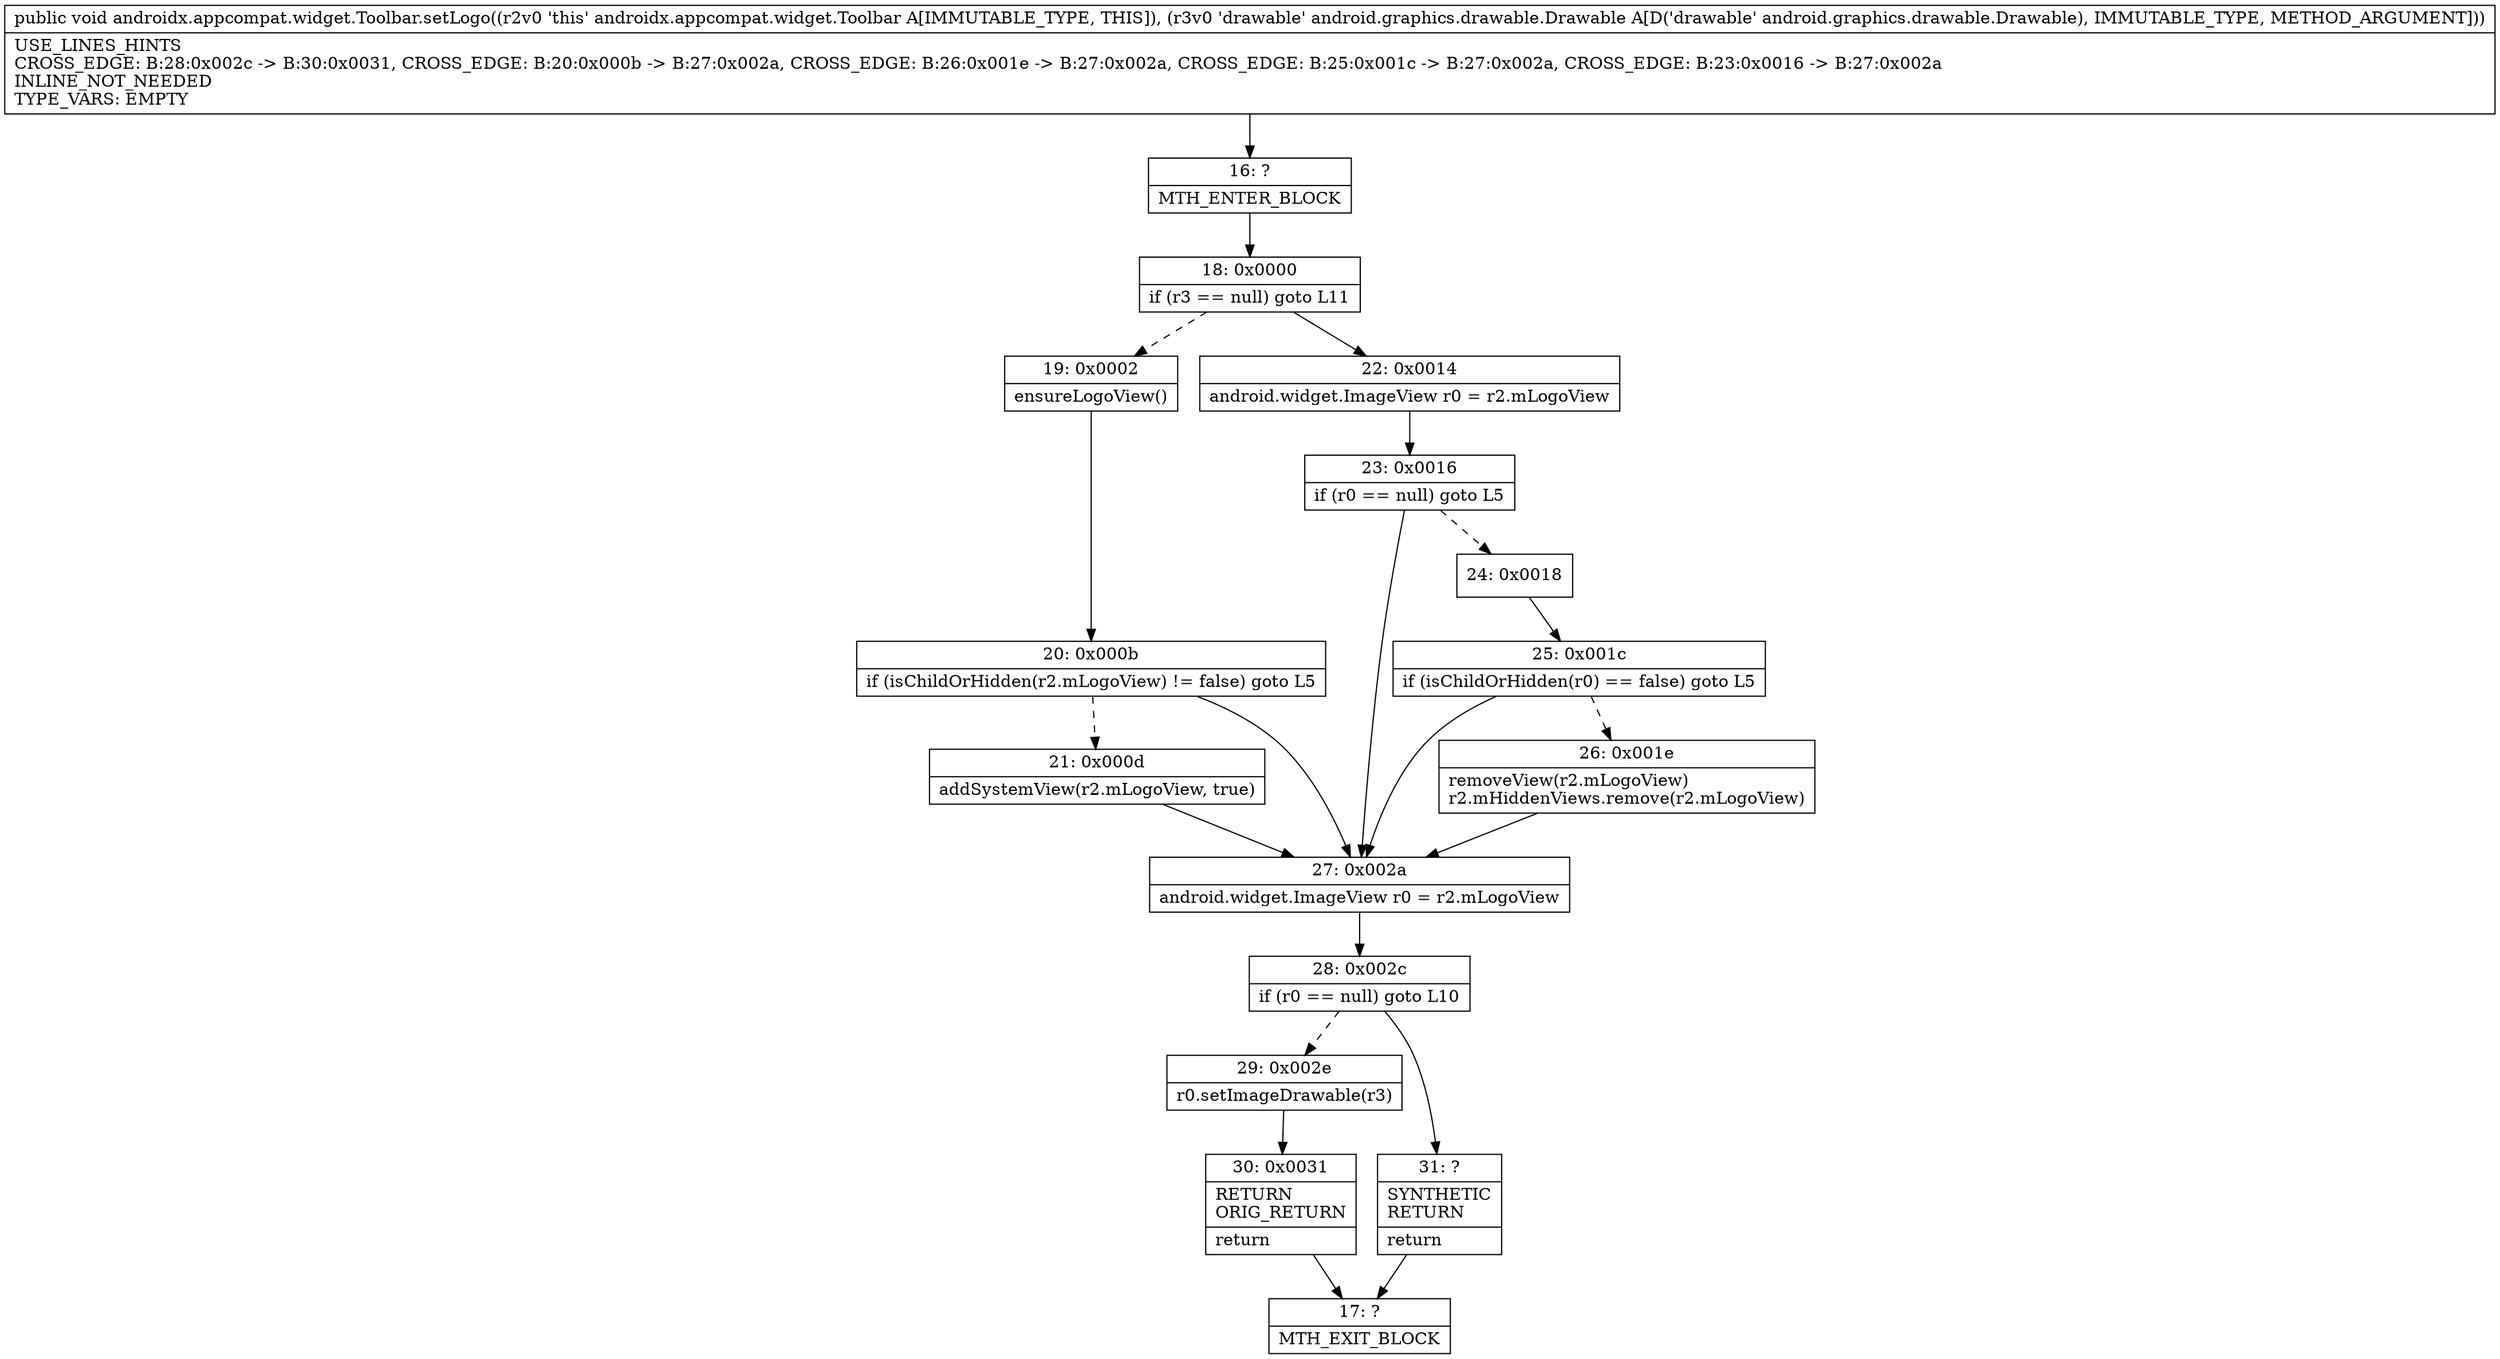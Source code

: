 digraph "CFG forandroidx.appcompat.widget.Toolbar.setLogo(Landroid\/graphics\/drawable\/Drawable;)V" {
Node_16 [shape=record,label="{16\:\ ?|MTH_ENTER_BLOCK\l}"];
Node_18 [shape=record,label="{18\:\ 0x0000|if (r3 == null) goto L11\l}"];
Node_19 [shape=record,label="{19\:\ 0x0002|ensureLogoView()\l}"];
Node_20 [shape=record,label="{20\:\ 0x000b|if (isChildOrHidden(r2.mLogoView) != false) goto L5\l}"];
Node_21 [shape=record,label="{21\:\ 0x000d|addSystemView(r2.mLogoView, true)\l}"];
Node_27 [shape=record,label="{27\:\ 0x002a|android.widget.ImageView r0 = r2.mLogoView\l}"];
Node_28 [shape=record,label="{28\:\ 0x002c|if (r0 == null) goto L10\l}"];
Node_29 [shape=record,label="{29\:\ 0x002e|r0.setImageDrawable(r3)\l}"];
Node_30 [shape=record,label="{30\:\ 0x0031|RETURN\lORIG_RETURN\l|return\l}"];
Node_17 [shape=record,label="{17\:\ ?|MTH_EXIT_BLOCK\l}"];
Node_31 [shape=record,label="{31\:\ ?|SYNTHETIC\lRETURN\l|return\l}"];
Node_22 [shape=record,label="{22\:\ 0x0014|android.widget.ImageView r0 = r2.mLogoView\l}"];
Node_23 [shape=record,label="{23\:\ 0x0016|if (r0 == null) goto L5\l}"];
Node_24 [shape=record,label="{24\:\ 0x0018}"];
Node_25 [shape=record,label="{25\:\ 0x001c|if (isChildOrHidden(r0) == false) goto L5\l}"];
Node_26 [shape=record,label="{26\:\ 0x001e|removeView(r2.mLogoView)\lr2.mHiddenViews.remove(r2.mLogoView)\l}"];
MethodNode[shape=record,label="{public void androidx.appcompat.widget.Toolbar.setLogo((r2v0 'this' androidx.appcompat.widget.Toolbar A[IMMUTABLE_TYPE, THIS]), (r3v0 'drawable' android.graphics.drawable.Drawable A[D('drawable' android.graphics.drawable.Drawable), IMMUTABLE_TYPE, METHOD_ARGUMENT]))  | USE_LINES_HINTS\lCROSS_EDGE: B:28:0x002c \-\> B:30:0x0031, CROSS_EDGE: B:20:0x000b \-\> B:27:0x002a, CROSS_EDGE: B:26:0x001e \-\> B:27:0x002a, CROSS_EDGE: B:25:0x001c \-\> B:27:0x002a, CROSS_EDGE: B:23:0x0016 \-\> B:27:0x002a\lINLINE_NOT_NEEDED\lTYPE_VARS: EMPTY\l}"];
MethodNode -> Node_16;Node_16 -> Node_18;
Node_18 -> Node_19[style=dashed];
Node_18 -> Node_22;
Node_19 -> Node_20;
Node_20 -> Node_21[style=dashed];
Node_20 -> Node_27;
Node_21 -> Node_27;
Node_27 -> Node_28;
Node_28 -> Node_29[style=dashed];
Node_28 -> Node_31;
Node_29 -> Node_30;
Node_30 -> Node_17;
Node_31 -> Node_17;
Node_22 -> Node_23;
Node_23 -> Node_24[style=dashed];
Node_23 -> Node_27;
Node_24 -> Node_25;
Node_25 -> Node_26[style=dashed];
Node_25 -> Node_27;
Node_26 -> Node_27;
}

